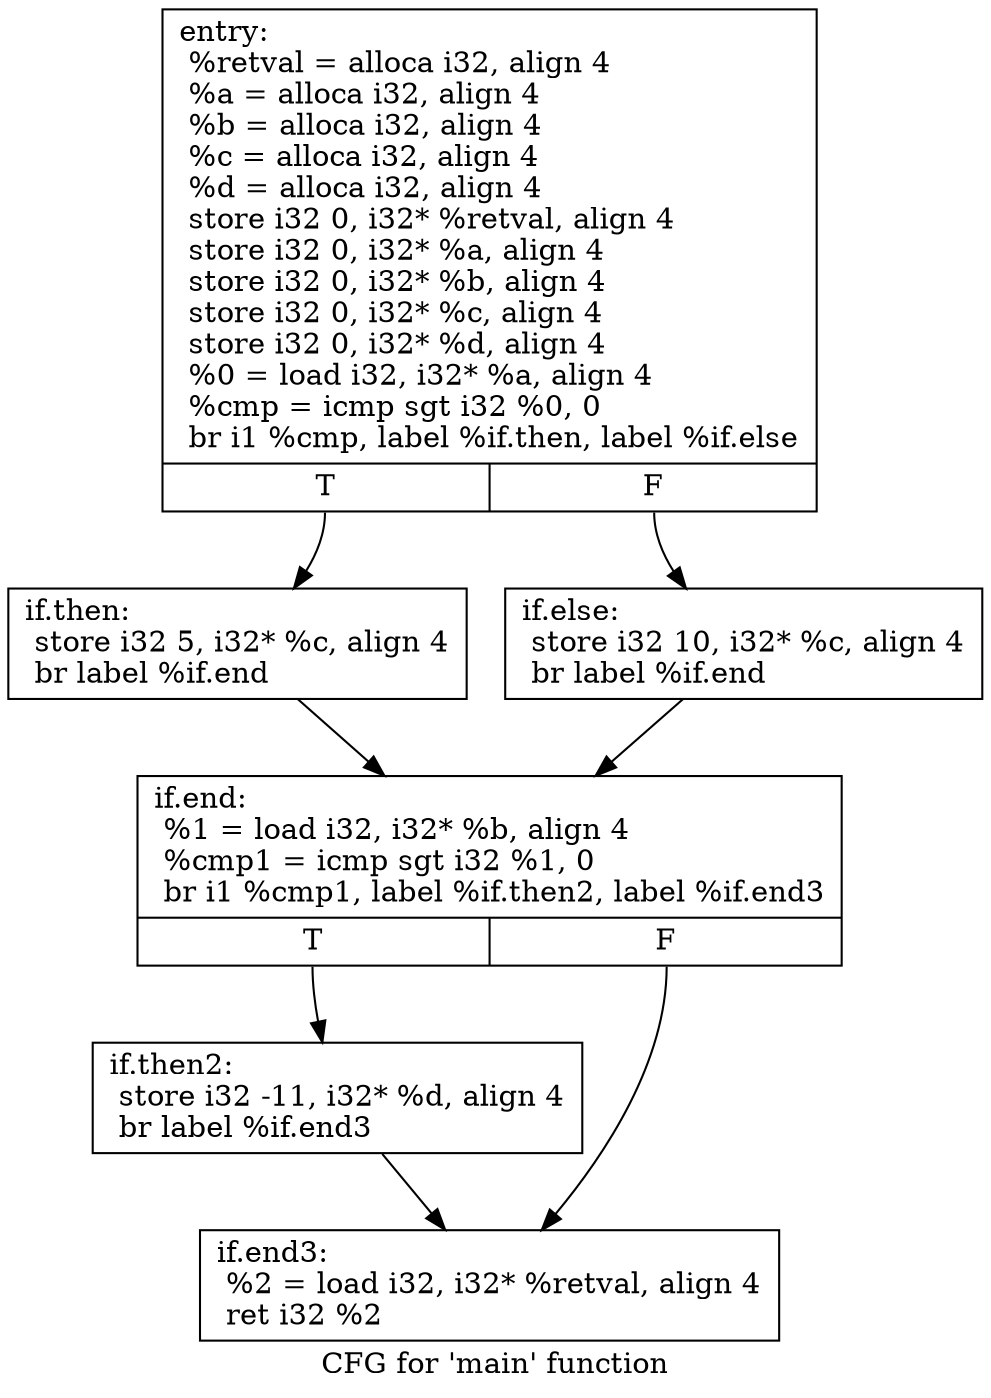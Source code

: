 digraph "CFG for 'main' function" {
	label="CFG for 'main' function";

	Node0x5605b975a870 [shape=record,label="{entry:\l  %retval = alloca i32, align 4\l  %a = alloca i32, align 4\l  %b = alloca i32, align 4\l  %c = alloca i32, align 4\l  %d = alloca i32, align 4\l  store i32 0, i32* %retval, align 4\l  store i32 0, i32* %a, align 4\l  store i32 0, i32* %b, align 4\l  store i32 0, i32* %c, align 4\l  store i32 0, i32* %d, align 4\l  %0 = load i32, i32* %a, align 4\l  %cmp = icmp sgt i32 %0, 0\l  br i1 %cmp, label %if.then, label %if.else\l|{<s0>T|<s1>F}}"];
	Node0x5605b975a870:s0 -> Node0x5605b975b620;
	Node0x5605b975a870:s1 -> Node0x5605b975b6f0;
	Node0x5605b975b620 [shape=record,label="{if.then:                                          \l  store i32 5, i32* %c, align 4\l  br label %if.end\l}"];
	Node0x5605b975b620 -> Node0x5605b975b870;
	Node0x5605b975b6f0 [shape=record,label="{if.else:                                          \l  store i32 10, i32* %c, align 4\l  br label %if.end\l}"];
	Node0x5605b975b6f0 -> Node0x5605b975b870;
	Node0x5605b975b870 [shape=record,label="{if.end:                                           \l  %1 = load i32, i32* %b, align 4\l  %cmp1 = icmp sgt i32 %1, 0\l  br i1 %cmp1, label %if.then2, label %if.end3\l|{<s0>T|<s1>F}}"];
	Node0x5605b975b870:s0 -> Node0x5605b975ba80;
	Node0x5605b975b870:s1 -> Node0x5605b975bb60;
	Node0x5605b975ba80 [shape=record,label="{if.then2:                                         \l  store i32 -11, i32* %d, align 4\l  br label %if.end3\l}"];
	Node0x5605b975ba80 -> Node0x5605b975bb60;
	Node0x5605b975bb60 [shape=record,label="{if.end3:                                          \l  %2 = load i32, i32* %retval, align 4\l  ret i32 %2\l}"];
}
